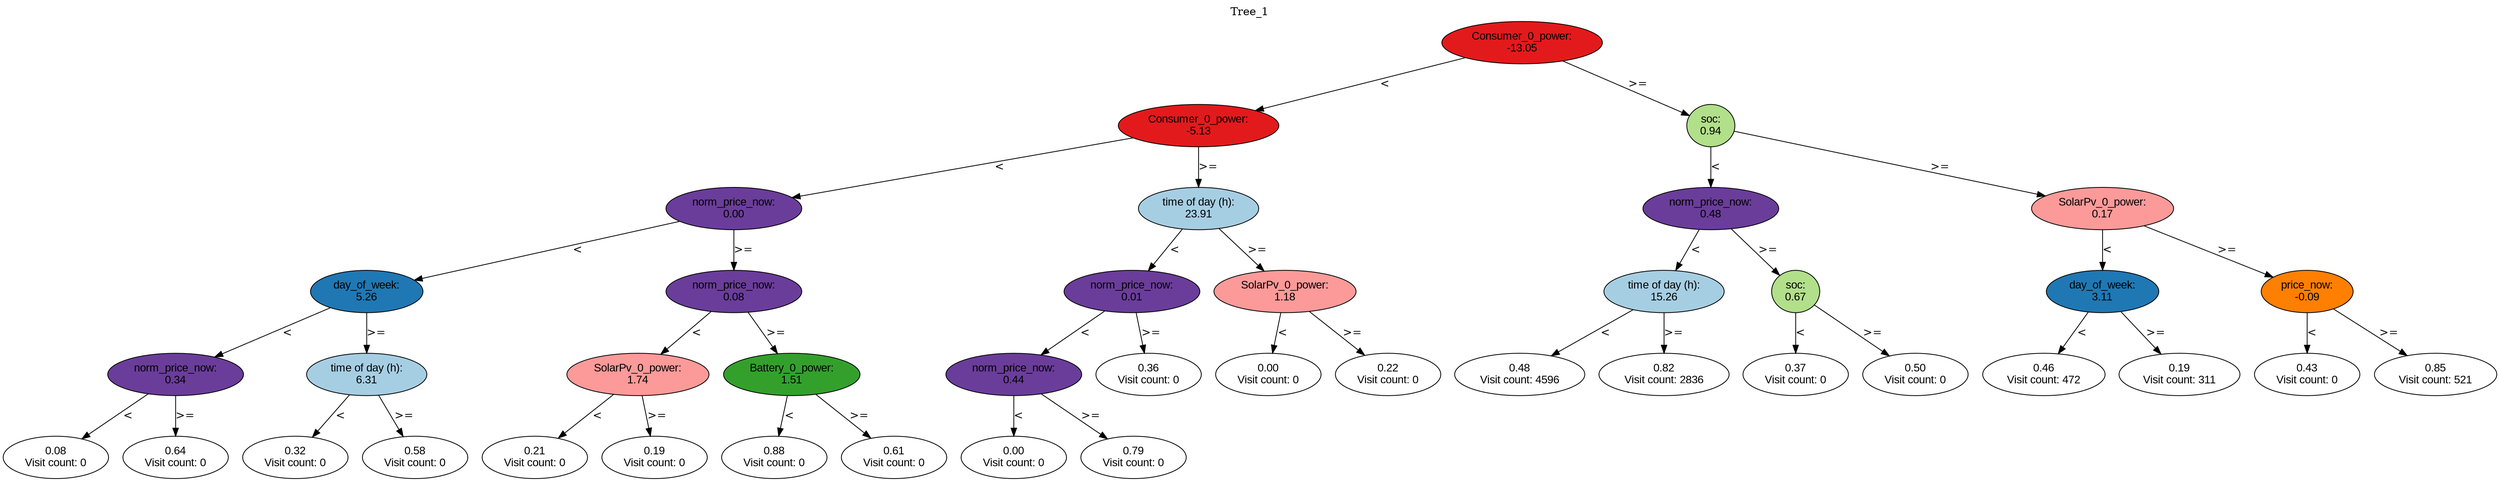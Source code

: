digraph BST {
    node [fontname="Arial" style=filled colorscheme=paired12];
    0 [ label = "Consumer_0_power:
-13.05" fillcolor=6];
    1 [ label = "Consumer_0_power:
-5.13" fillcolor=6];
    2 [ label = "norm_price_now:
0.00" fillcolor=10];
    3 [ label = "day_of_week:
5.26" fillcolor=2];
    4 [ label = "norm_price_now:
0.34" fillcolor=10];
    5 [ label = "0.08
Visit count: 0" fillcolor=white];
    6 [ label = "0.64
Visit count: 0" fillcolor=white];
    7 [ label = "time of day (h):
6.31" fillcolor=1];
    8 [ label = "0.32
Visit count: 0" fillcolor=white];
    9 [ label = "0.58
Visit count: 0" fillcolor=white];
    10 [ label = "norm_price_now:
0.08" fillcolor=10];
    11 [ label = "SolarPv_0_power:
1.74" fillcolor=5];
    12 [ label = "0.21
Visit count: 0" fillcolor=white];
    13 [ label = "0.19
Visit count: 0" fillcolor=white];
    14 [ label = "Battery_0_power:
1.51" fillcolor=4];
    15 [ label = "0.88
Visit count: 0" fillcolor=white];
    16 [ label = "0.61
Visit count: 0" fillcolor=white];
    17 [ label = "time of day (h):
23.91" fillcolor=1];
    18 [ label = "norm_price_now:
0.01" fillcolor=10];
    19 [ label = "norm_price_now:
0.44" fillcolor=10];
    20 [ label = "0.00
Visit count: 0" fillcolor=white];
    21 [ label = "0.79
Visit count: 0" fillcolor=white];
    22 [ label = "0.36
Visit count: 0" fillcolor=white];
    23 [ label = "SolarPv_0_power:
1.18" fillcolor=5];
    24 [ label = "0.00
Visit count: 0" fillcolor=white];
    25 [ label = "0.22
Visit count: 0" fillcolor=white];
    26 [ label = "soc:
0.94" fillcolor=3];
    27 [ label = "norm_price_now:
0.48" fillcolor=10];
    28 [ label = "time of day (h):
15.26" fillcolor=1];
    29 [ label = "0.48
Visit count: 4596" fillcolor=white];
    30 [ label = "0.82
Visit count: 2836" fillcolor=white];
    31 [ label = "soc:
0.67" fillcolor=3];
    32 [ label = "0.37
Visit count: 0" fillcolor=white];
    33 [ label = "0.50
Visit count: 0" fillcolor=white];
    34 [ label = "SolarPv_0_power:
0.17" fillcolor=5];
    35 [ label = "day_of_week:
3.11" fillcolor=2];
    36 [ label = "0.46
Visit count: 472" fillcolor=white];
    37 [ label = "0.19
Visit count: 311" fillcolor=white];
    38 [ label = "price_now:
-0.09" fillcolor=8];
    39 [ label = "0.43
Visit count: 0" fillcolor=white];
    40 [ label = "0.85
Visit count: 521" fillcolor=white];

    0  -> 1[ label = "<"];
    0  -> 26[ label = ">="];
    1  -> 2[ label = "<"];
    1  -> 17[ label = ">="];
    2  -> 3[ label = "<"];
    2  -> 10[ label = ">="];
    3  -> 4[ label = "<"];
    3  -> 7[ label = ">="];
    4  -> 5[ label = "<"];
    4  -> 6[ label = ">="];
    7  -> 8[ label = "<"];
    7  -> 9[ label = ">="];
    10  -> 11[ label = "<"];
    10  -> 14[ label = ">="];
    11  -> 12[ label = "<"];
    11  -> 13[ label = ">="];
    14  -> 15[ label = "<"];
    14  -> 16[ label = ">="];
    17  -> 18[ label = "<"];
    17  -> 23[ label = ">="];
    18  -> 19[ label = "<"];
    18  -> 22[ label = ">="];
    19  -> 20[ label = "<"];
    19  -> 21[ label = ">="];
    23  -> 24[ label = "<"];
    23  -> 25[ label = ">="];
    26  -> 27[ label = "<"];
    26  -> 34[ label = ">="];
    27  -> 28[ label = "<"];
    27  -> 31[ label = ">="];
    28  -> 29[ label = "<"];
    28  -> 30[ label = ">="];
    31  -> 32[ label = "<"];
    31  -> 33[ label = ">="];
    34  -> 35[ label = "<"];
    34  -> 38[ label = ">="];
    35  -> 36[ label = "<"];
    35  -> 37[ label = ">="];
    38  -> 39[ label = "<"];
    38  -> 40[ label = ">="];

    labelloc="t";
    label="Tree_1";
}